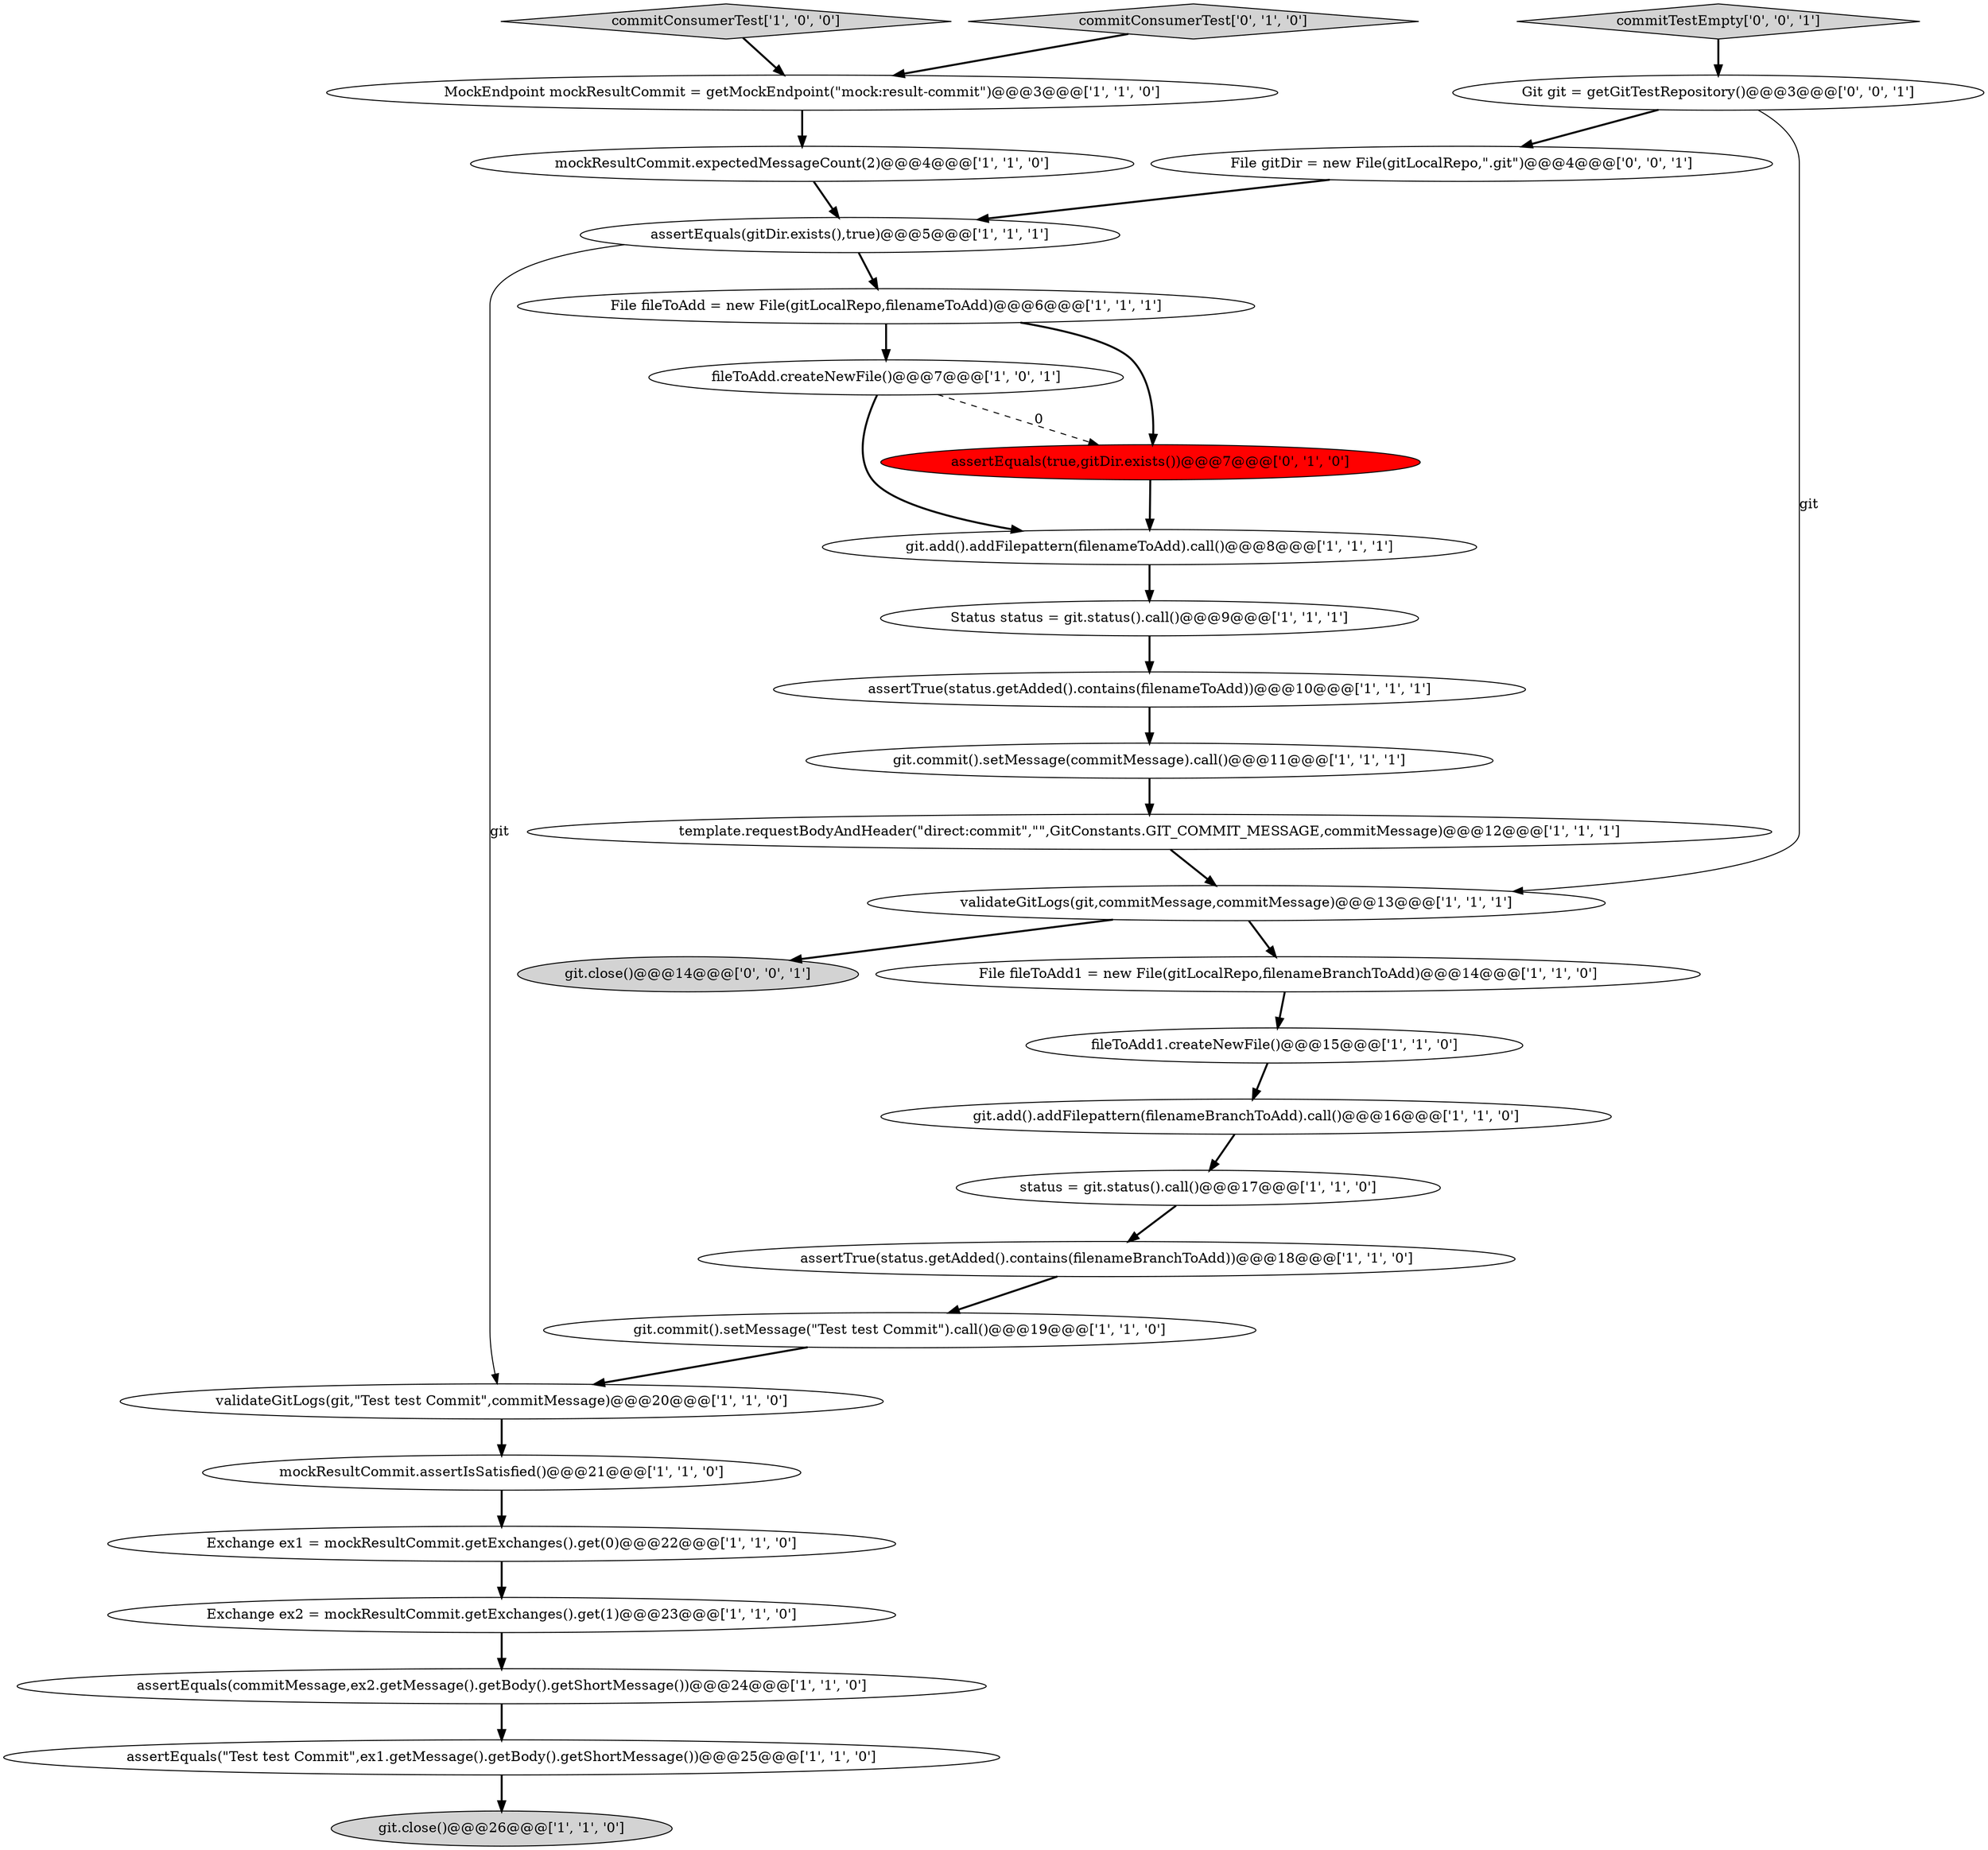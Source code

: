 digraph {
2 [style = filled, label = "commitConsumerTest['1', '0', '0']", fillcolor = lightgray, shape = diamond image = "AAA0AAABBB1BBB"];
16 [style = filled, label = "git.add().addFilepattern(filenameBranchToAdd).call()@@@16@@@['1', '1', '0']", fillcolor = white, shape = ellipse image = "AAA0AAABBB1BBB"];
12 [style = filled, label = "fileToAdd.createNewFile()@@@7@@@['1', '0', '1']", fillcolor = white, shape = ellipse image = "AAA0AAABBB1BBB"];
1 [style = filled, label = "git.close()@@@26@@@['1', '1', '0']", fillcolor = lightgray, shape = ellipse image = "AAA0AAABBB1BBB"];
10 [style = filled, label = "assertTrue(status.getAdded().contains(filenameToAdd))@@@10@@@['1', '1', '1']", fillcolor = white, shape = ellipse image = "AAA0AAABBB1BBB"];
24 [style = filled, label = "git.commit().setMessage(\"Test test Commit\").call()@@@19@@@['1', '1', '0']", fillcolor = white, shape = ellipse image = "AAA0AAABBB1BBB"];
21 [style = filled, label = "Status status = git.status().call()@@@9@@@['1', '1', '1']", fillcolor = white, shape = ellipse image = "AAA0AAABBB1BBB"];
7 [style = filled, label = "File fileToAdd = new File(gitLocalRepo,filenameToAdd)@@@6@@@['1', '1', '1']", fillcolor = white, shape = ellipse image = "AAA0AAABBB1BBB"];
17 [style = filled, label = "assertTrue(status.getAdded().contains(filenameBranchToAdd))@@@18@@@['1', '1', '0']", fillcolor = white, shape = ellipse image = "AAA0AAABBB1BBB"];
19 [style = filled, label = "mockResultCommit.expectedMessageCount(2)@@@4@@@['1', '1', '0']", fillcolor = white, shape = ellipse image = "AAA0AAABBB1BBB"];
3 [style = filled, label = "git.add().addFilepattern(filenameToAdd).call()@@@8@@@['1', '1', '1']", fillcolor = white, shape = ellipse image = "AAA0AAABBB1BBB"];
22 [style = filled, label = "validateGitLogs(git,commitMessage,commitMessage)@@@13@@@['1', '1', '1']", fillcolor = white, shape = ellipse image = "AAA0AAABBB1BBB"];
20 [style = filled, label = "mockResultCommit.assertIsSatisfied()@@@21@@@['1', '1', '0']", fillcolor = white, shape = ellipse image = "AAA0AAABBB1BBB"];
5 [style = filled, label = "git.commit().setMessage(commitMessage).call()@@@11@@@['1', '1', '1']", fillcolor = white, shape = ellipse image = "AAA0AAABBB1BBB"];
15 [style = filled, label = "MockEndpoint mockResultCommit = getMockEndpoint(\"mock:result-commit\")@@@3@@@['1', '1', '0']", fillcolor = white, shape = ellipse image = "AAA0AAABBB1BBB"];
14 [style = filled, label = "Exchange ex1 = mockResultCommit.getExchanges().get(0)@@@22@@@['1', '1', '0']", fillcolor = white, shape = ellipse image = "AAA0AAABBB1BBB"];
11 [style = filled, label = "template.requestBodyAndHeader(\"direct:commit\",\"\",GitConstants.GIT_COMMIT_MESSAGE,commitMessage)@@@12@@@['1', '1', '1']", fillcolor = white, shape = ellipse image = "AAA0AAABBB1BBB"];
25 [style = filled, label = "assertEquals(true,gitDir.exists())@@@7@@@['0', '1', '0']", fillcolor = red, shape = ellipse image = "AAA1AAABBB2BBB"];
27 [style = filled, label = "Git git = getGitTestRepository()@@@3@@@['0', '0', '1']", fillcolor = white, shape = ellipse image = "AAA0AAABBB3BBB"];
23 [style = filled, label = "validateGitLogs(git,\"Test test Commit\",commitMessage)@@@20@@@['1', '1', '0']", fillcolor = white, shape = ellipse image = "AAA0AAABBB1BBB"];
18 [style = filled, label = "Exchange ex2 = mockResultCommit.getExchanges().get(1)@@@23@@@['1', '1', '0']", fillcolor = white, shape = ellipse image = "AAA0AAABBB1BBB"];
9 [style = filled, label = "File fileToAdd1 = new File(gitLocalRepo,filenameBranchToAdd)@@@14@@@['1', '1', '0']", fillcolor = white, shape = ellipse image = "AAA0AAABBB1BBB"];
0 [style = filled, label = "assertEquals(\"Test test Commit\",ex1.getMessage().getBody().getShortMessage())@@@25@@@['1', '1', '0']", fillcolor = white, shape = ellipse image = "AAA0AAABBB1BBB"];
13 [style = filled, label = "assertEquals(gitDir.exists(),true)@@@5@@@['1', '1', '1']", fillcolor = white, shape = ellipse image = "AAA0AAABBB1BBB"];
26 [style = filled, label = "commitConsumerTest['0', '1', '0']", fillcolor = lightgray, shape = diamond image = "AAA0AAABBB2BBB"];
29 [style = filled, label = "git.close()@@@14@@@['0', '0', '1']", fillcolor = lightgray, shape = ellipse image = "AAA0AAABBB3BBB"];
4 [style = filled, label = "status = git.status().call()@@@17@@@['1', '1', '0']", fillcolor = white, shape = ellipse image = "AAA0AAABBB1BBB"];
6 [style = filled, label = "assertEquals(commitMessage,ex2.getMessage().getBody().getShortMessage())@@@24@@@['1', '1', '0']", fillcolor = white, shape = ellipse image = "AAA0AAABBB1BBB"];
8 [style = filled, label = "fileToAdd1.createNewFile()@@@15@@@['1', '1', '0']", fillcolor = white, shape = ellipse image = "AAA0AAABBB1BBB"];
30 [style = filled, label = "commitTestEmpty['0', '0', '1']", fillcolor = lightgray, shape = diamond image = "AAA0AAABBB3BBB"];
28 [style = filled, label = "File gitDir = new File(gitLocalRepo,\".git\")@@@4@@@['0', '0', '1']", fillcolor = white, shape = ellipse image = "AAA0AAABBB3BBB"];
8->16 [style = bold, label=""];
21->10 [style = bold, label=""];
23->20 [style = bold, label=""];
4->17 [style = bold, label=""];
7->12 [style = bold, label=""];
27->28 [style = bold, label=""];
22->9 [style = bold, label=""];
25->3 [style = bold, label=""];
30->27 [style = bold, label=""];
22->29 [style = bold, label=""];
28->13 [style = bold, label=""];
20->14 [style = bold, label=""];
6->0 [style = bold, label=""];
27->22 [style = solid, label="git"];
15->19 [style = bold, label=""];
9->8 [style = bold, label=""];
17->24 [style = bold, label=""];
12->25 [style = dashed, label="0"];
10->5 [style = bold, label=""];
19->13 [style = bold, label=""];
18->6 [style = bold, label=""];
13->7 [style = bold, label=""];
0->1 [style = bold, label=""];
2->15 [style = bold, label=""];
26->15 [style = bold, label=""];
11->22 [style = bold, label=""];
3->21 [style = bold, label=""];
14->18 [style = bold, label=""];
5->11 [style = bold, label=""];
12->3 [style = bold, label=""];
7->25 [style = bold, label=""];
13->23 [style = solid, label="git"];
16->4 [style = bold, label=""];
24->23 [style = bold, label=""];
}

